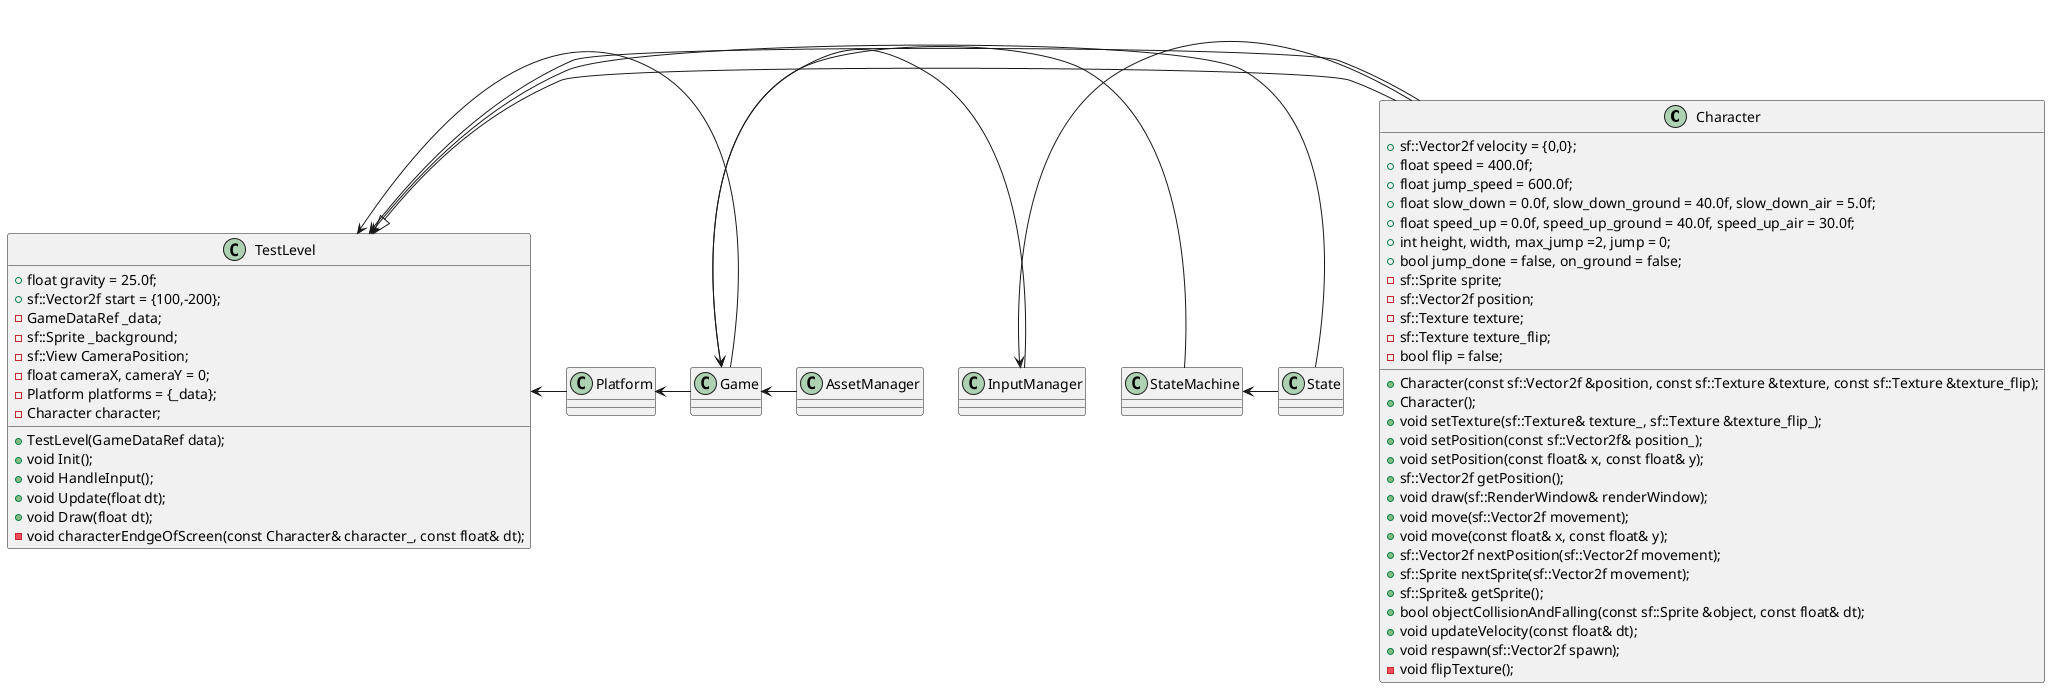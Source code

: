 @startuml

class Character{
'Public member variables'
+sf::Vector2f velocity = {0,0};
+float speed = 400.0f;
+float jump_speed = 600.0f;
+float slow_down = 0.0f, slow_down_ground = 40.0f, slow_down_air = 5.0f;
+float speed_up = 0.0f, speed_up_ground = 40.0f, speed_up_air = 30.0f;
+int height, width, max_jump =2, jump = 0;
+bool jump_done = false, on_ground = false;
'Public member funtions'
+Character(const sf::Vector2f &position, const sf::Texture &texture, const sf::Texture &texture_flip);
+Character();
+void setTexture(sf::Texture& texture_, sf::Texture &texture_flip_);
+void setPosition(const sf::Vector2f& position_);
+void setPosition(const float& x, const float& y);
+sf::Vector2f getPosition();
+void draw(sf::RenderWindow& renderWindow);
+void move(sf::Vector2f movement);
+void move(const float& x, const float& y);
+sf::Vector2f nextPosition(sf::Vector2f movement);
+sf::Sprite nextSprite(sf::Vector2f movement);
+sf::Sprite& getSprite();
+bool objectCollisionAndFalling(const sf::Sprite &object, const float& dt);
+void updateVelocity(const float& dt);
+void respawn(sf::Vector2f spawn);
'Private member variables'
-sf::Sprite sprite;
-sf::Vector2f position;
-sf::Texture texture;
-sf::Texture texture_flip;
-bool flip = false;
'Private member funtions'
-void flipTexture();
}

class TestLevel{
+float gravity = 25.0f;
+sf::Vector2f start = {100,-200};
+TestLevel(GameDataRef data);
+void Init();
+void HandleInput();
+void Update(float dt);
+void Draw(float dt);
-GameDataRef _data;
-sf::Sprite _background;
-sf::View CameraPosition;
-float cameraX, cameraY = 0;
-Platform platforms = {_data};
-Character character;
-void characterEndgeOfScreen(const Character& character_, const float& dt);
}

class State{
}

class Game{
}

class Platform{
}

class StateMachine{
}

class InputManager{
}

class AssetManager{
}

TestLevel <|-- Character
TestLevel <- State
TestLevel <- Game
TestLevel <- Character
TestLevel <- Platform

Game <- StateMachine
Game <- InputManager
Game <- AssetManager

InputManager <- Character

StateMachine <- State

Platform <- Game



@enduml